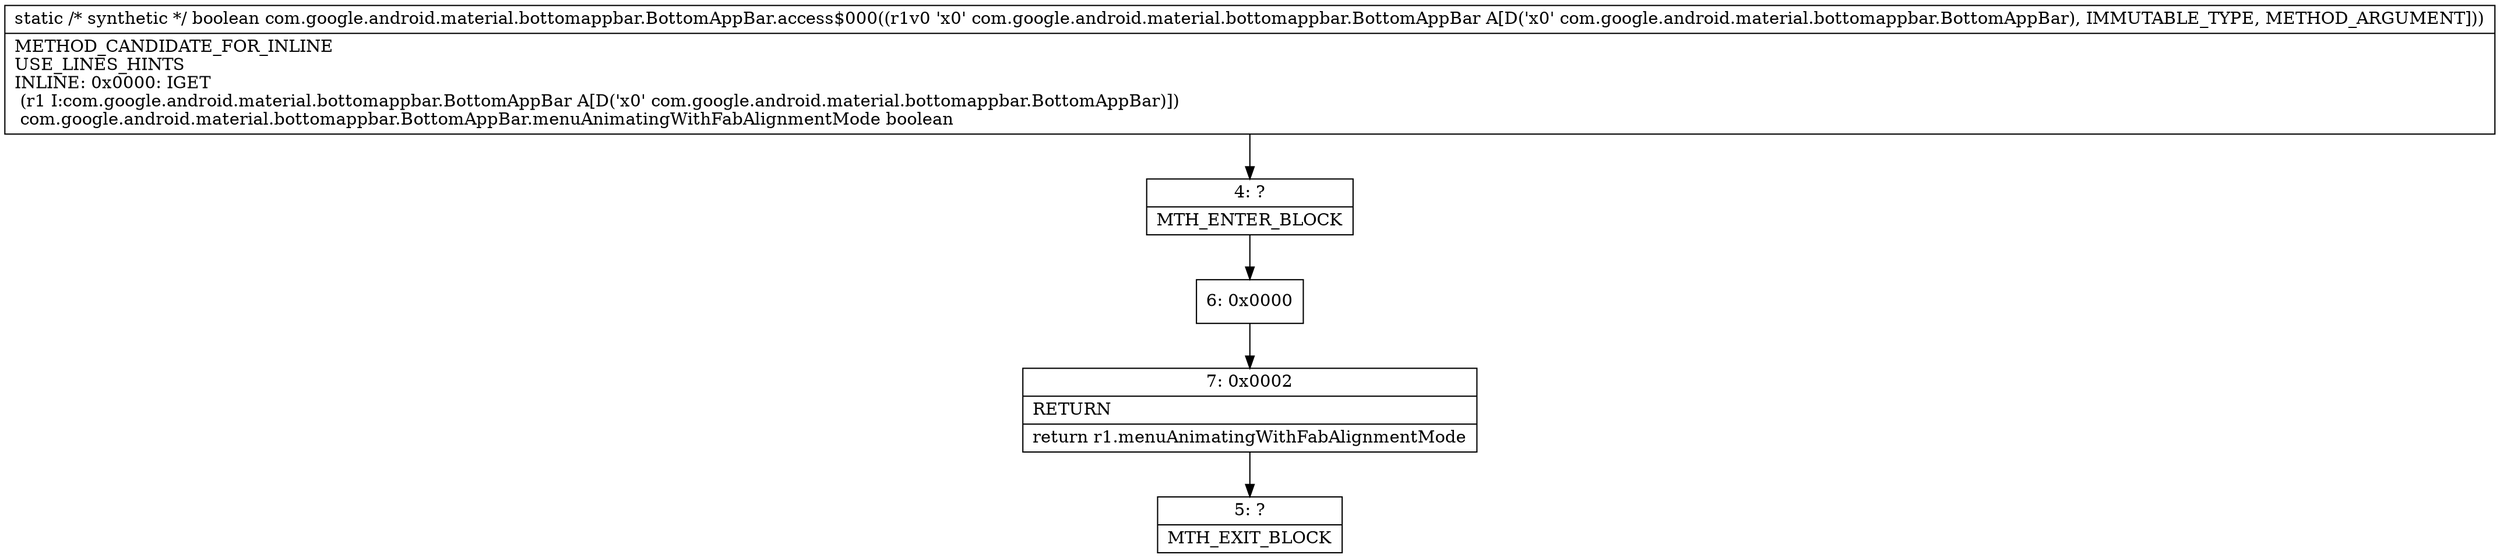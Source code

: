 digraph "CFG forcom.google.android.material.bottomappbar.BottomAppBar.access$000(Lcom\/google\/android\/material\/bottomappbar\/BottomAppBar;)Z" {
Node_4 [shape=record,label="{4\:\ ?|MTH_ENTER_BLOCK\l}"];
Node_6 [shape=record,label="{6\:\ 0x0000}"];
Node_7 [shape=record,label="{7\:\ 0x0002|RETURN\l|return r1.menuAnimatingWithFabAlignmentMode\l}"];
Node_5 [shape=record,label="{5\:\ ?|MTH_EXIT_BLOCK\l}"];
MethodNode[shape=record,label="{static \/* synthetic *\/ boolean com.google.android.material.bottomappbar.BottomAppBar.access$000((r1v0 'x0' com.google.android.material.bottomappbar.BottomAppBar A[D('x0' com.google.android.material.bottomappbar.BottomAppBar), IMMUTABLE_TYPE, METHOD_ARGUMENT]))  | METHOD_CANDIDATE_FOR_INLINE\lUSE_LINES_HINTS\lINLINE: 0x0000: IGET  \l  (r1 I:com.google.android.material.bottomappbar.BottomAppBar A[D('x0' com.google.android.material.bottomappbar.BottomAppBar)])\l com.google.android.material.bottomappbar.BottomAppBar.menuAnimatingWithFabAlignmentMode boolean\l}"];
MethodNode -> Node_4;Node_4 -> Node_6;
Node_6 -> Node_7;
Node_7 -> Node_5;
}

